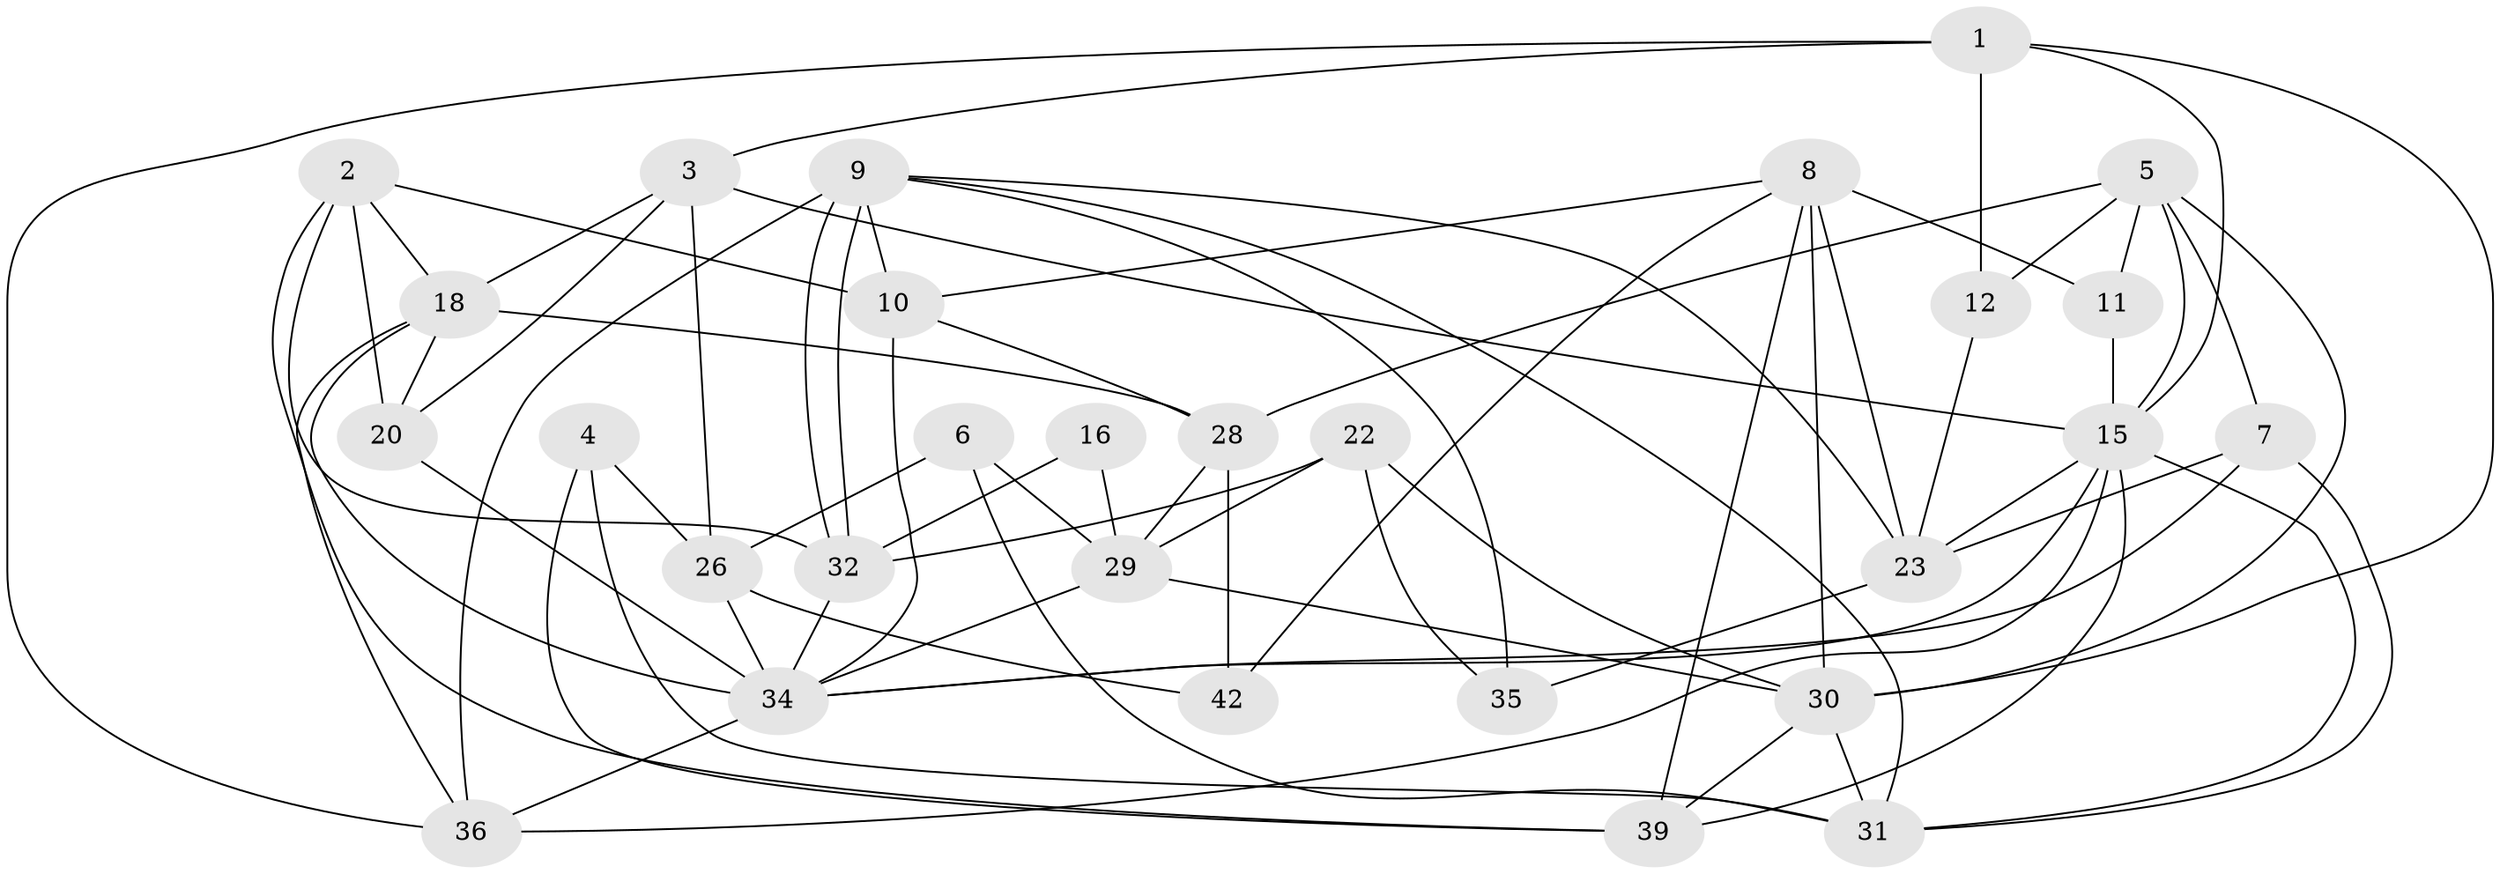 // Generated by graph-tools (version 1.1) at 2025/24/03/03/25 07:24:01]
// undirected, 29 vertices, 73 edges
graph export_dot {
graph [start="1"]
  node [color=gray90,style=filled];
  1 [super="+17"];
  2 [super="+46"];
  3 [super="+19"];
  4;
  5 [super="+24"];
  6;
  7 [super="+40"];
  8 [super="+50"];
  9 [super="+13"];
  10 [super="+45"];
  11 [super="+14"];
  12;
  15 [super="+27"];
  16;
  18 [super="+21"];
  20 [super="+33"];
  22;
  23 [super="+25"];
  26 [super="+37"];
  28 [super="+41"];
  29 [super="+48"];
  30 [super="+44"];
  31 [super="+51"];
  32 [super="+38"];
  34 [super="+43"];
  35;
  36 [super="+47"];
  39 [super="+49"];
  42;
  1 -- 15;
  1 -- 36;
  1 -- 12;
  1 -- 3;
  1 -- 30;
  2 -- 18 [weight=2];
  2 -- 20 [weight=2];
  2 -- 32;
  2 -- 10;
  2 -- 39;
  3 -- 15;
  3 -- 20;
  3 -- 26;
  3 -- 18;
  4 -- 31;
  4 -- 26;
  4 -- 39;
  5 -- 12;
  5 -- 7;
  5 -- 28;
  5 -- 11;
  5 -- 30;
  5 -- 15;
  6 -- 26;
  6 -- 31;
  6 -- 29;
  7 -- 23;
  7 -- 34;
  7 -- 31;
  8 -- 23 [weight=2];
  8 -- 11;
  8 -- 42;
  8 -- 10;
  8 -- 30 [weight=2];
  8 -- 39;
  9 -- 32 [weight=2];
  9 -- 32;
  9 -- 23;
  9 -- 35;
  9 -- 36;
  9 -- 31;
  9 -- 10;
  10 -- 28;
  10 -- 34;
  11 -- 15;
  12 -- 23;
  15 -- 36;
  15 -- 34;
  15 -- 23;
  15 -- 39;
  15 -- 31;
  16 -- 29;
  16 -- 32;
  18 -- 34;
  18 -- 20;
  18 -- 36;
  18 -- 28;
  20 -- 34;
  22 -- 30;
  22 -- 35;
  22 -- 29;
  22 -- 32;
  23 -- 35;
  26 -- 34 [weight=2];
  26 -- 42;
  28 -- 42;
  28 -- 29;
  29 -- 34;
  29 -- 30;
  30 -- 31;
  30 -- 39;
  32 -- 34;
  34 -- 36;
}
